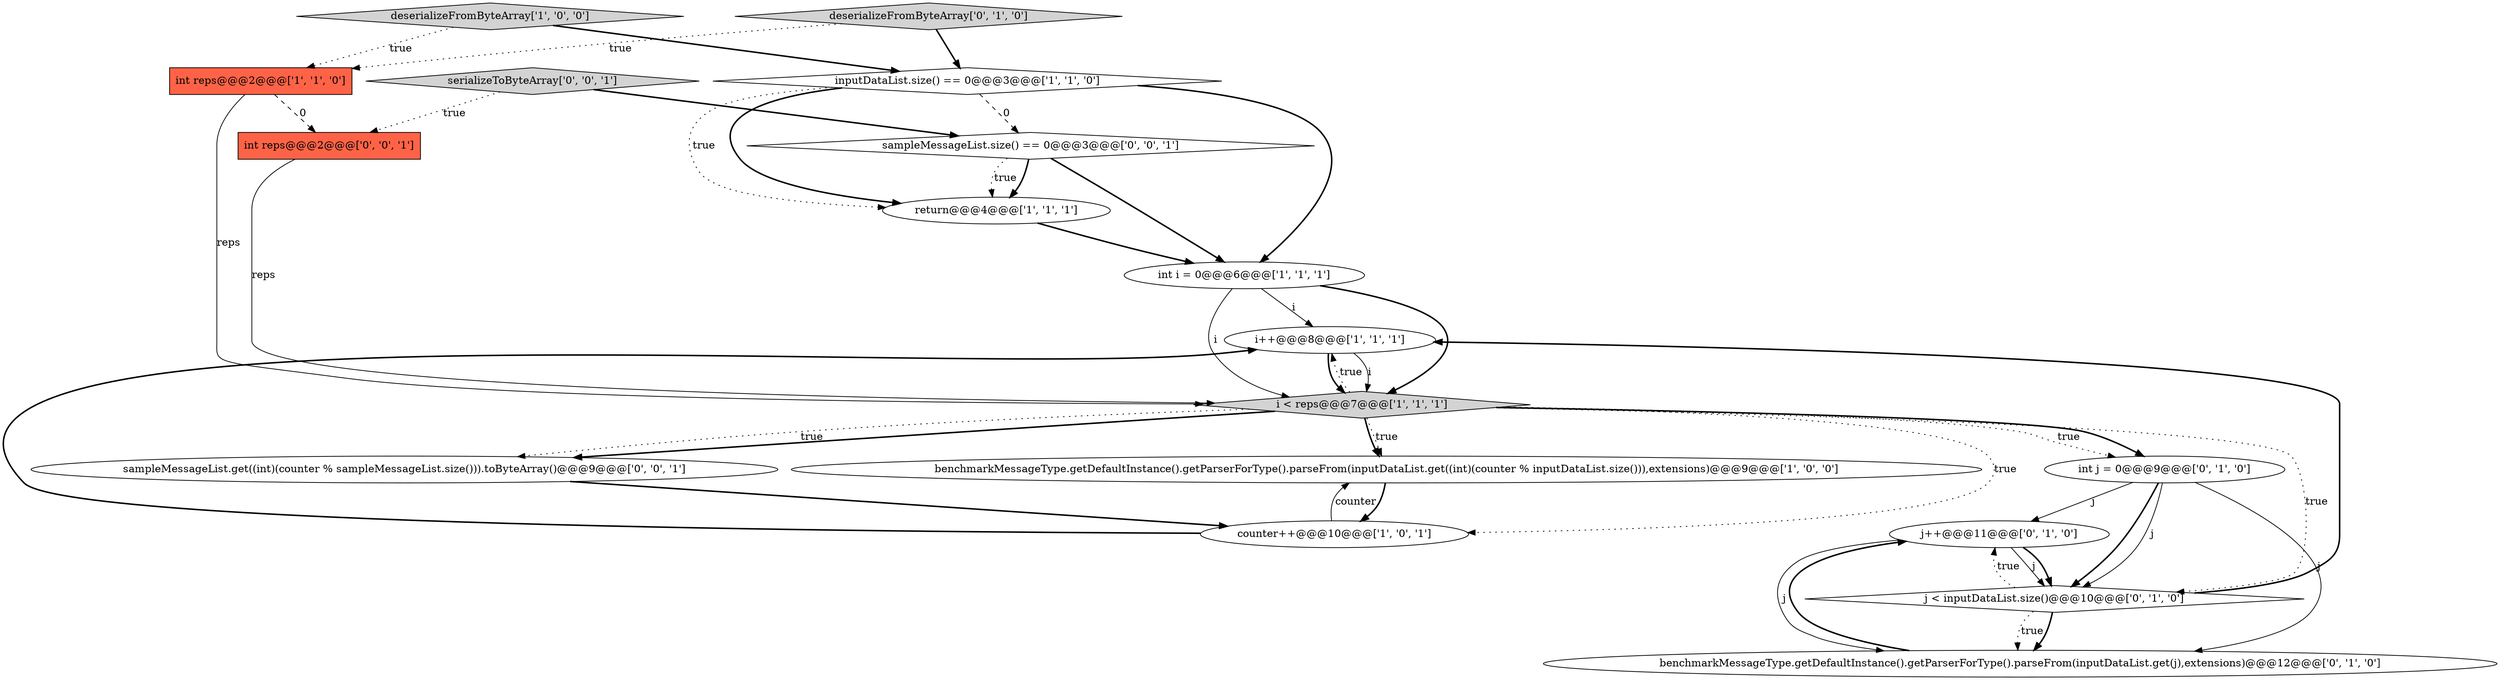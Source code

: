 digraph {
6 [style = filled, label = "return@@@4@@@['1', '1', '1']", fillcolor = white, shape = ellipse image = "AAA0AAABBB1BBB"];
13 [style = filled, label = "j++@@@11@@@['0', '1', '0']", fillcolor = white, shape = ellipse image = "AAA1AAABBB2BBB"];
3 [style = filled, label = "deserializeFromByteArray['1', '0', '0']", fillcolor = lightgray, shape = diamond image = "AAA0AAABBB1BBB"];
1 [style = filled, label = "benchmarkMessageType.getDefaultInstance().getParserForType().parseFrom(inputDataList.get((int)(counter % inputDataList.size())),extensions)@@@9@@@['1', '0', '0']", fillcolor = white, shape = ellipse image = "AAA0AAABBB1BBB"];
8 [style = filled, label = "inputDataList.size() == 0@@@3@@@['1', '1', '0']", fillcolor = white, shape = diamond image = "AAA0AAABBB1BBB"];
17 [style = filled, label = "sampleMessageList.size() == 0@@@3@@@['0', '0', '1']", fillcolor = white, shape = diamond image = "AAA0AAABBB3BBB"];
14 [style = filled, label = "serializeToByteArray['0', '0', '1']", fillcolor = lightgray, shape = diamond image = "AAA0AAABBB3BBB"];
4 [style = filled, label = "counter++@@@10@@@['1', '0', '1']", fillcolor = white, shape = ellipse image = "AAA0AAABBB1BBB"];
5 [style = filled, label = "i++@@@8@@@['1', '1', '1']", fillcolor = white, shape = ellipse image = "AAA0AAABBB1BBB"];
9 [style = filled, label = "int j = 0@@@9@@@['0', '1', '0']", fillcolor = white, shape = ellipse image = "AAA0AAABBB2BBB"];
7 [style = filled, label = "i < reps@@@7@@@['1', '1', '1']", fillcolor = lightgray, shape = diamond image = "AAA0AAABBB1BBB"];
11 [style = filled, label = "j < inputDataList.size()@@@10@@@['0', '1', '0']", fillcolor = white, shape = diamond image = "AAA0AAABBB2BBB"];
0 [style = filled, label = "int reps@@@2@@@['1', '1', '0']", fillcolor = tomato, shape = box image = "AAA0AAABBB1BBB"];
16 [style = filled, label = "sampleMessageList.get((int)(counter % sampleMessageList.size())).toByteArray()@@@9@@@['0', '0', '1']", fillcolor = white, shape = ellipse image = "AAA0AAABBB3BBB"];
10 [style = filled, label = "benchmarkMessageType.getDefaultInstance().getParserForType().parseFrom(inputDataList.get(j),extensions)@@@12@@@['0', '1', '0']", fillcolor = white, shape = ellipse image = "AAA1AAABBB2BBB"];
2 [style = filled, label = "int i = 0@@@6@@@['1', '1', '1']", fillcolor = white, shape = ellipse image = "AAA0AAABBB1BBB"];
12 [style = filled, label = "deserializeFromByteArray['0', '1', '0']", fillcolor = lightgray, shape = diamond image = "AAA0AAABBB2BBB"];
15 [style = filled, label = "int reps@@@2@@@['0', '0', '1']", fillcolor = tomato, shape = box image = "AAA0AAABBB3BBB"];
14->17 [style = bold, label=""];
15->7 [style = solid, label="reps"];
7->4 [style = dotted, label="true"];
5->7 [style = solid, label="i"];
9->11 [style = bold, label=""];
11->10 [style = dotted, label="true"];
16->4 [style = bold, label=""];
9->11 [style = solid, label="j"];
13->11 [style = solid, label="j"];
2->7 [style = bold, label=""];
7->9 [style = bold, label=""];
4->5 [style = bold, label=""];
8->6 [style = dotted, label="true"];
12->0 [style = dotted, label="true"];
7->16 [style = bold, label=""];
4->1 [style = solid, label="counter"];
2->5 [style = solid, label="i"];
7->1 [style = dotted, label="true"];
8->6 [style = bold, label=""];
7->9 [style = dotted, label="true"];
7->11 [style = dotted, label="true"];
6->2 [style = bold, label=""];
3->0 [style = dotted, label="true"];
7->5 [style = dotted, label="true"];
13->11 [style = bold, label=""];
9->13 [style = solid, label="j"];
8->2 [style = bold, label=""];
11->10 [style = bold, label=""];
14->15 [style = dotted, label="true"];
10->13 [style = bold, label=""];
17->6 [style = bold, label=""];
2->7 [style = solid, label="i"];
9->10 [style = solid, label="j"];
3->8 [style = bold, label=""];
0->7 [style = solid, label="reps"];
17->6 [style = dotted, label="true"];
1->4 [style = bold, label=""];
13->10 [style = solid, label="j"];
0->15 [style = dashed, label="0"];
7->1 [style = bold, label=""];
11->13 [style = dotted, label="true"];
12->8 [style = bold, label=""];
7->16 [style = dotted, label="true"];
8->17 [style = dashed, label="0"];
5->7 [style = bold, label=""];
11->5 [style = bold, label=""];
17->2 [style = bold, label=""];
}
